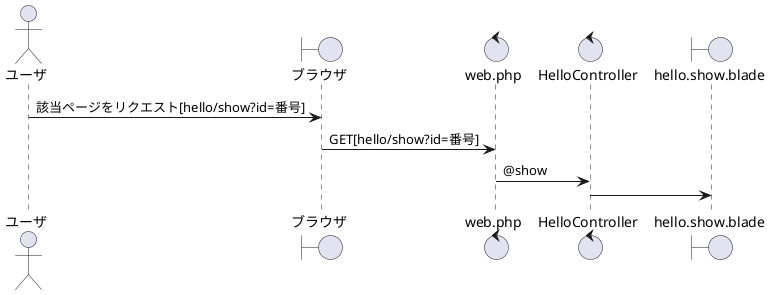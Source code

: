 @startuml 207_show
actor ユーザ
boundary ブラウザ
control web.php
control HelloController
boundary hello.show.blade

ユーザ -> ブラウザ:該当ページをリクエスト[hello/show?id=番号]
ブラウザ -> web.php: GET[hello/show?id=番号]
web.php -> HelloController:@show
HelloController -> hello.show.blade
@enduml
